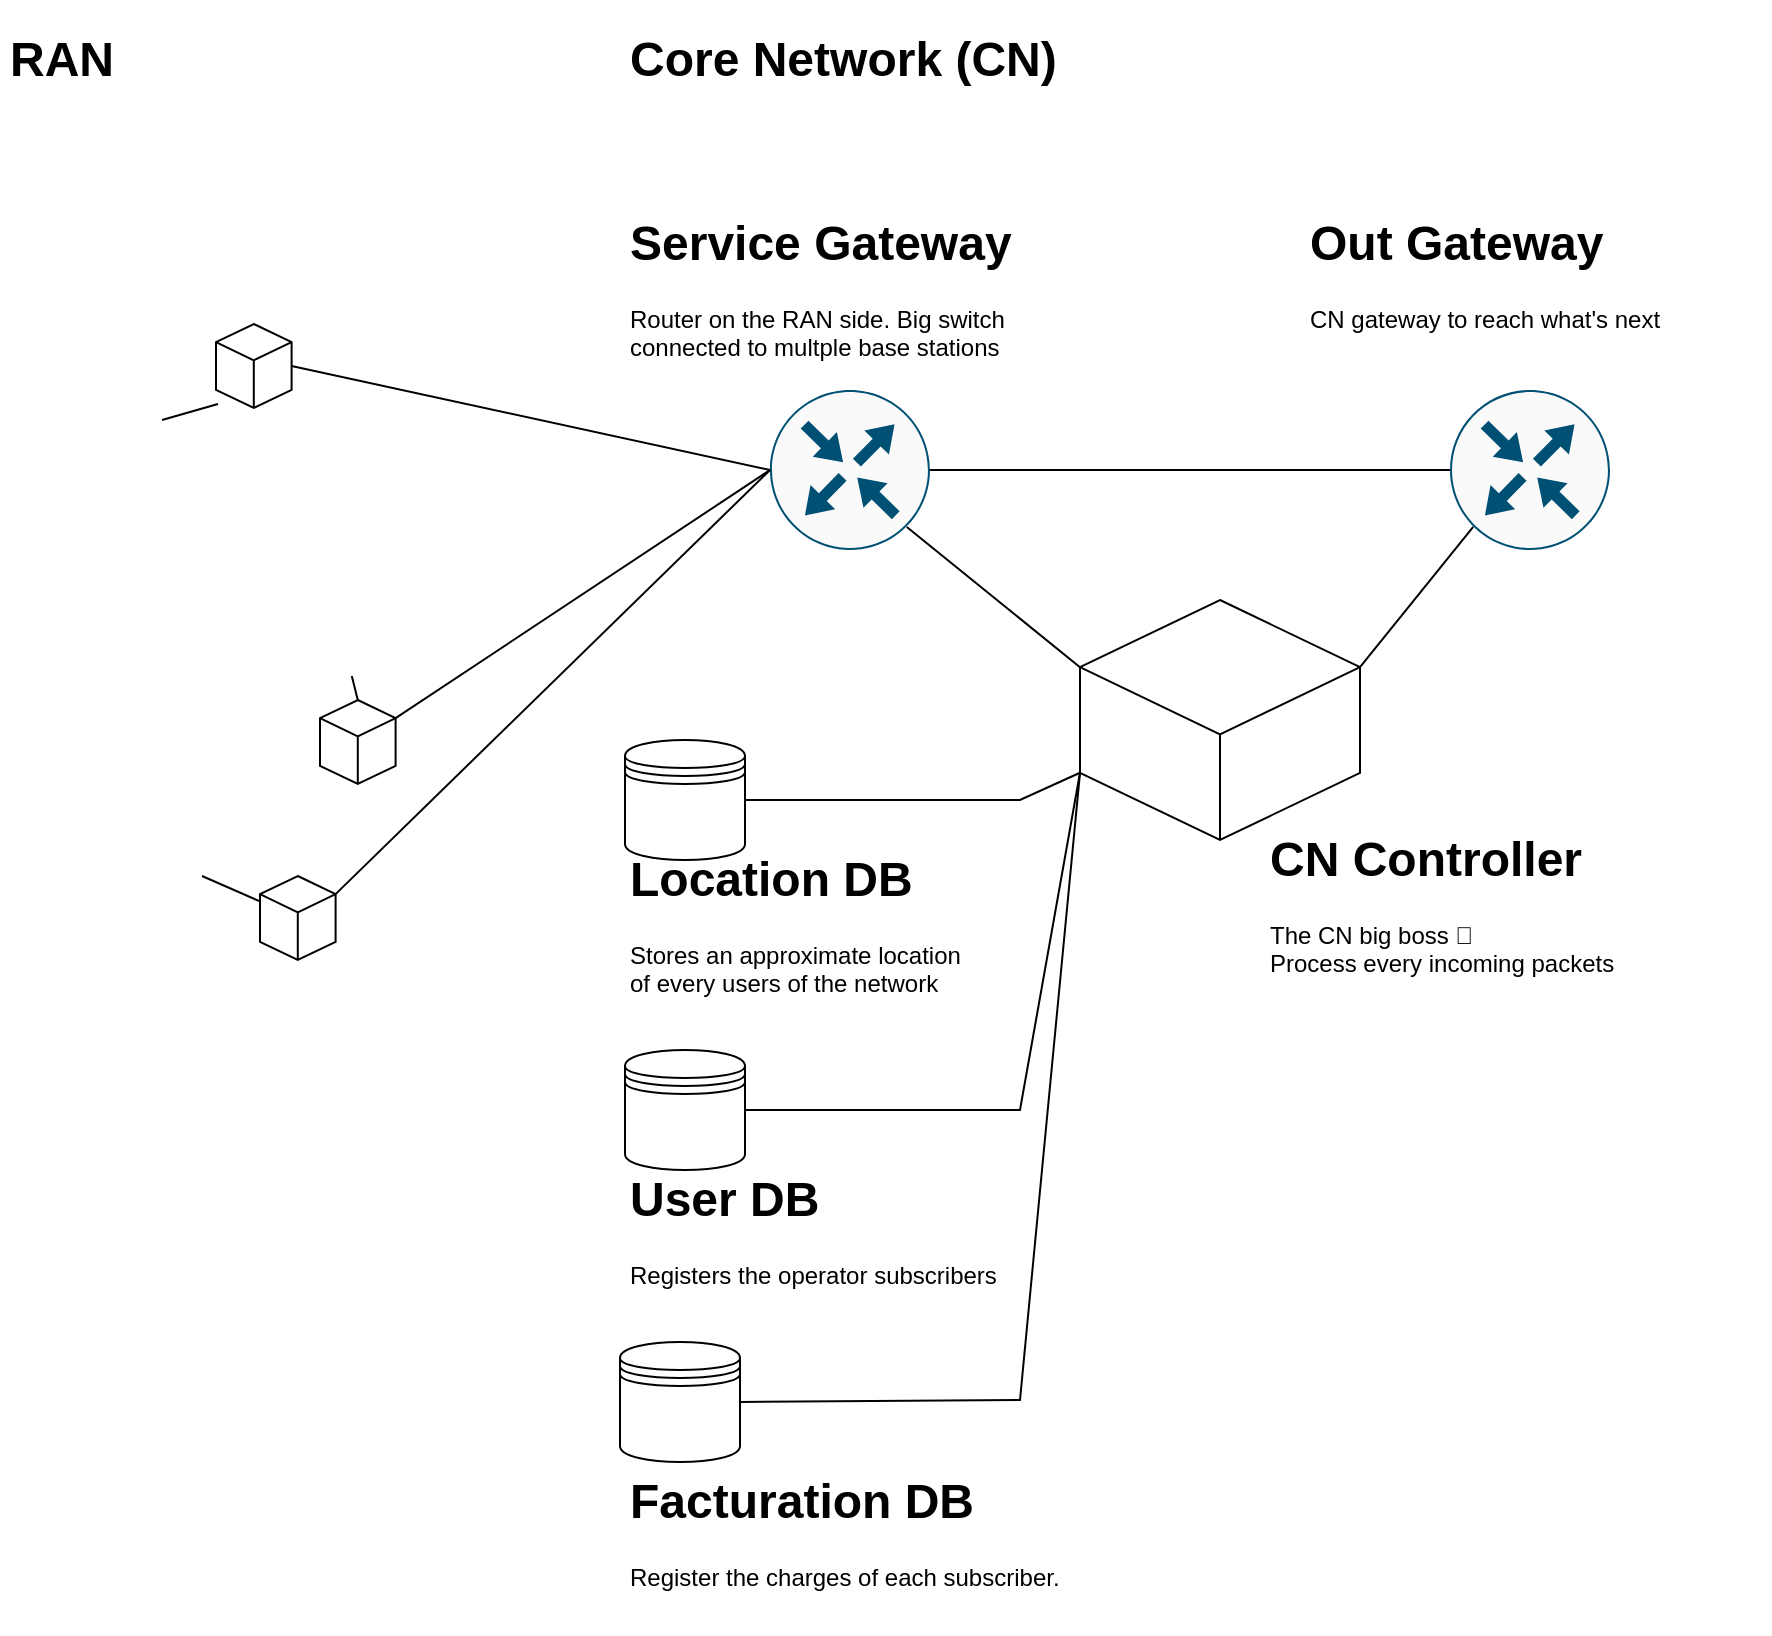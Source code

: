 <mxfile version="22.1.0" type="device">
  <diagram name="Page-1" id="7MVNyOXIBiSPE8nntl3P">
    <mxGraphModel dx="1434" dy="746" grid="1" gridSize="10" guides="1" tooltips="1" connect="1" arrows="1" fold="1" page="1" pageScale="1" pageWidth="827" pageHeight="1169" math="0" shadow="0">
      <root>
        <mxCell id="0" />
        <mxCell id="1" parent="0" />
        <mxCell id="dZ8-ul-q5iRv5-zgcZM_-1" value="&lt;h1&gt;RAN&lt;/h1&gt;" style="text;html=1;strokeColor=none;fillColor=none;spacing=5;spacingTop=-20;whiteSpace=wrap;overflow=hidden;rounded=0;" vertex="1" parent="1">
          <mxGeometry x="10" y="10" width="70" height="40" as="geometry" />
        </mxCell>
        <mxCell id="dZ8-ul-q5iRv5-zgcZM_-2" value="&lt;h1&gt;Core Network (CN)&lt;/h1&gt;" style="text;html=1;strokeColor=none;fillColor=none;spacing=5;spacingTop=-20;whiteSpace=wrap;overflow=hidden;rounded=0;" vertex="1" parent="1">
          <mxGeometry x="320" y="10" width="350" height="40" as="geometry" />
        </mxCell>
        <mxCell id="dZ8-ul-q5iRv5-zgcZM_-3" value="" style="shape=image;html=1;verticalAlign=top;verticalLabelPosition=bottom;labelBackgroundColor=#ffffff;imageAspect=0;aspect=fixed;image=https://cdn1.iconfinder.com/data/icons/iconoir-vol-1/24/antenna-128.png" vertex="1" parent="1">
          <mxGeometry x="10" y="102" width="108" height="108" as="geometry" />
        </mxCell>
        <mxCell id="dZ8-ul-q5iRv5-zgcZM_-4" value="" style="html=1;whiteSpace=wrap;shape=isoCube2;backgroundOutline=1;isoAngle=15;" vertex="1" parent="1">
          <mxGeometry x="118" y="162" width="37.8" height="42" as="geometry" />
        </mxCell>
        <mxCell id="dZ8-ul-q5iRv5-zgcZM_-5" value="" style="endArrow=none;html=1;rounded=0;entryX=0.026;entryY=0.952;entryDx=0;entryDy=0;entryPerimeter=0;exitX=0.75;exitY=1;exitDx=0;exitDy=0;" edge="1" parent="1" source="dZ8-ul-q5iRv5-zgcZM_-3" target="dZ8-ul-q5iRv5-zgcZM_-4">
          <mxGeometry width="50" height="50" relative="1" as="geometry">
            <mxPoint x="20" y="196" as="sourcePoint" />
            <mxPoint x="70" y="146" as="targetPoint" />
          </mxGeometry>
        </mxCell>
        <mxCell id="dZ8-ul-q5iRv5-zgcZM_-6" value="" style="sketch=0;points=[[0.5,0,0],[1,0.5,0],[0.5,1,0],[0,0.5,0],[0.145,0.145,0],[0.856,0.145,0],[0.855,0.856,0],[0.145,0.855,0]];verticalLabelPosition=bottom;html=1;verticalAlign=top;aspect=fixed;align=center;pointerEvents=1;shape=mxgraph.cisco19.rect;prIcon=router;fillColor=#FAFAFA;strokeColor=#005073;" vertex="1" parent="1">
          <mxGeometry x="395" y="195" width="80" height="80" as="geometry" />
        </mxCell>
        <mxCell id="dZ8-ul-q5iRv5-zgcZM_-7" value="&lt;h1&gt;Service Gateway&lt;/h1&gt;&lt;p&gt;Router on the RAN side. Big switch connected to multple base stations&lt;/p&gt;" style="text;html=1;strokeColor=none;fillColor=none;spacing=5;spacingTop=-20;whiteSpace=wrap;overflow=hidden;rounded=0;" vertex="1" parent="1">
          <mxGeometry x="320" y="102" width="235" height="120" as="geometry" />
        </mxCell>
        <mxCell id="dZ8-ul-q5iRv5-zgcZM_-8" value="" style="shape=image;html=1;verticalAlign=top;verticalLabelPosition=bottom;labelBackgroundColor=#ffffff;imageAspect=0;aspect=fixed;image=https://cdn1.iconfinder.com/data/icons/iconoir-vol-1/24/antenna-128.png" vertex="1" parent="1">
          <mxGeometry x="104.9" y="230" width="108" height="108" as="geometry" />
        </mxCell>
        <mxCell id="dZ8-ul-q5iRv5-zgcZM_-9" value="" style="html=1;whiteSpace=wrap;shape=isoCube2;backgroundOutline=1;isoAngle=15;" vertex="1" parent="1">
          <mxGeometry x="170" y="350" width="37.8" height="42" as="geometry" />
        </mxCell>
        <mxCell id="dZ8-ul-q5iRv5-zgcZM_-10" value="" style="endArrow=none;html=1;rounded=0;entryX=0.5;entryY=0;entryDx=0;entryDy=0;entryPerimeter=0;exitX=0.75;exitY=1;exitDx=0;exitDy=0;" edge="1" parent="1" source="dZ8-ul-q5iRv5-zgcZM_-8" target="dZ8-ul-q5iRv5-zgcZM_-9">
          <mxGeometry width="50" height="50" relative="1" as="geometry">
            <mxPoint x="150" y="334" as="sourcePoint" />
            <mxPoint x="200" y="284" as="targetPoint" />
          </mxGeometry>
        </mxCell>
        <mxCell id="dZ8-ul-q5iRv5-zgcZM_-11" value="" style="shape=image;html=1;verticalAlign=top;verticalLabelPosition=bottom;labelBackgroundColor=#ffffff;imageAspect=0;aspect=fixed;image=https://cdn1.iconfinder.com/data/icons/iconoir-vol-1/24/antenna-128.png" vertex="1" parent="1">
          <mxGeometry x="30" y="330" width="108" height="108" as="geometry" />
        </mxCell>
        <mxCell id="dZ8-ul-q5iRv5-zgcZM_-12" value="" style="html=1;whiteSpace=wrap;shape=isoCube2;backgroundOutline=1;isoAngle=15;" vertex="1" parent="1">
          <mxGeometry x="140" y="438" width="37.8" height="42" as="geometry" />
        </mxCell>
        <mxCell id="dZ8-ul-q5iRv5-zgcZM_-13" value="" style="endArrow=none;html=1;rounded=0;exitX=0.75;exitY=1;exitDx=0;exitDy=0;" edge="1" parent="1" source="dZ8-ul-q5iRv5-zgcZM_-11" target="dZ8-ul-q5iRv5-zgcZM_-12">
          <mxGeometry width="50" height="50" relative="1" as="geometry">
            <mxPoint x="40" y="424" as="sourcePoint" />
            <mxPoint x="90" y="374" as="targetPoint" />
          </mxGeometry>
        </mxCell>
        <mxCell id="dZ8-ul-q5iRv5-zgcZM_-17" value="" style="endArrow=none;html=1;rounded=0;entryX=1;entryY=0.5;entryDx=0;entryDy=0;entryPerimeter=0;exitX=0;exitY=0.5;exitDx=0;exitDy=0;exitPerimeter=0;" edge="1" parent="1" source="dZ8-ul-q5iRv5-zgcZM_-6" target="dZ8-ul-q5iRv5-zgcZM_-4">
          <mxGeometry width="50" height="50" relative="1" as="geometry">
            <mxPoint x="390" y="310" as="sourcePoint" />
            <mxPoint x="440" y="260" as="targetPoint" />
          </mxGeometry>
        </mxCell>
        <mxCell id="dZ8-ul-q5iRv5-zgcZM_-18" value="" style="endArrow=none;html=1;rounded=0;entryX=0;entryY=0;entryDx=37.8;entryDy=9.075;entryPerimeter=0;exitX=0;exitY=0.5;exitDx=0;exitDy=0;exitPerimeter=0;" edge="1" parent="1" source="dZ8-ul-q5iRv5-zgcZM_-6" target="dZ8-ul-q5iRv5-zgcZM_-9">
          <mxGeometry width="50" height="50" relative="1" as="geometry">
            <mxPoint x="390" y="230" as="sourcePoint" />
            <mxPoint x="166" y="193" as="targetPoint" />
          </mxGeometry>
        </mxCell>
        <mxCell id="dZ8-ul-q5iRv5-zgcZM_-19" value="" style="endArrow=none;html=1;rounded=0;entryX=0;entryY=0;entryDx=37.8;entryDy=9.075;entryPerimeter=0;exitX=0;exitY=0.5;exitDx=0;exitDy=0;exitPerimeter=0;" edge="1" parent="1" source="dZ8-ul-q5iRv5-zgcZM_-6" target="dZ8-ul-q5iRv5-zgcZM_-12">
          <mxGeometry width="50" height="50" relative="1" as="geometry">
            <mxPoint x="533" y="516" as="sourcePoint" />
            <mxPoint x="295" y="470" as="targetPoint" />
          </mxGeometry>
        </mxCell>
        <mxCell id="dZ8-ul-q5iRv5-zgcZM_-20" value="" style="sketch=0;points=[[0.5,0,0],[1,0.5,0],[0.5,1,0],[0,0.5,0],[0.145,0.145,0],[0.856,0.145,0],[0.855,0.856,0],[0.145,0.855,0]];verticalLabelPosition=bottom;html=1;verticalAlign=top;aspect=fixed;align=center;pointerEvents=1;shape=mxgraph.cisco19.rect;prIcon=router;fillColor=#FAFAFA;strokeColor=#005073;" vertex="1" parent="1">
          <mxGeometry x="735" y="195" width="80" height="80" as="geometry" />
        </mxCell>
        <mxCell id="dZ8-ul-q5iRv5-zgcZM_-21" value="&lt;h1&gt;Out Gateway&lt;/h1&gt;&lt;p&gt;CN gateway to reach what&#39;s next&lt;/p&gt;" style="text;html=1;strokeColor=none;fillColor=none;spacing=5;spacingTop=-20;whiteSpace=wrap;overflow=hidden;rounded=0;" vertex="1" parent="1">
          <mxGeometry x="660" y="102" width="235" height="120" as="geometry" />
        </mxCell>
        <mxCell id="dZ8-ul-q5iRv5-zgcZM_-23" value="" style="endArrow=none;html=1;rounded=0;exitX=0;exitY=0.5;exitDx=0;exitDy=0;exitPerimeter=0;entryX=1;entryY=0.5;entryDx=0;entryDy=0;entryPerimeter=0;" edge="1" parent="1" source="dZ8-ul-q5iRv5-zgcZM_-20" target="dZ8-ul-q5iRv5-zgcZM_-6">
          <mxGeometry width="50" height="50" relative="1" as="geometry">
            <mxPoint x="390" y="310" as="sourcePoint" />
            <mxPoint x="440" y="260" as="targetPoint" />
          </mxGeometry>
        </mxCell>
        <mxCell id="dZ8-ul-q5iRv5-zgcZM_-24" value="" style="html=1;whiteSpace=wrap;shape=isoCube2;backgroundOutline=1;isoAngle=15;" vertex="1" parent="1">
          <mxGeometry x="550" y="300" width="140" height="120" as="geometry" />
        </mxCell>
        <mxCell id="dZ8-ul-q5iRv5-zgcZM_-25" value="" style="endArrow=none;html=1;rounded=0;exitX=0;exitY=0;exitDx=0;exitDy=33.611;exitPerimeter=0;entryX=0.855;entryY=0.856;entryDx=0;entryDy=0;entryPerimeter=0;" edge="1" parent="1" source="dZ8-ul-q5iRv5-zgcZM_-24" target="dZ8-ul-q5iRv5-zgcZM_-6">
          <mxGeometry width="50" height="50" relative="1" as="geometry">
            <mxPoint x="970" y="458.5" as="sourcePoint" />
            <mxPoint x="710" y="458.5" as="targetPoint" />
          </mxGeometry>
        </mxCell>
        <mxCell id="dZ8-ul-q5iRv5-zgcZM_-26" value="" style="endArrow=none;html=1;rounded=0;entryX=0.145;entryY=0.855;entryDx=0;entryDy=0;entryPerimeter=0;exitX=0;exitY=0;exitDx=140;exitDy=33.611;exitPerimeter=0;" edge="1" parent="1" source="dZ8-ul-q5iRv5-zgcZM_-24" target="dZ8-ul-q5iRv5-zgcZM_-20">
          <mxGeometry width="50" height="50" relative="1" as="geometry">
            <mxPoint x="390" y="410" as="sourcePoint" />
            <mxPoint x="440" y="360" as="targetPoint" />
          </mxGeometry>
        </mxCell>
        <mxCell id="dZ8-ul-q5iRv5-zgcZM_-27" value="&lt;h1&gt;CN Controller&lt;/h1&gt;&lt;p&gt;The CN big boss&amp;nbsp;👑&lt;br&gt;Process every incoming packets&lt;/p&gt;" style="text;html=1;strokeColor=none;fillColor=none;spacing=5;spacingTop=-20;whiteSpace=wrap;overflow=hidden;rounded=0;" vertex="1" parent="1">
          <mxGeometry x="640" y="410" width="235" height="120" as="geometry" />
        </mxCell>
        <mxCell id="dZ8-ul-q5iRv5-zgcZM_-28" value="" style="shape=datastore;whiteSpace=wrap;html=1;" vertex="1" parent="1">
          <mxGeometry x="322.5" y="370" width="60" height="60" as="geometry" />
        </mxCell>
        <mxCell id="dZ8-ul-q5iRv5-zgcZM_-29" value="" style="shape=datastore;whiteSpace=wrap;html=1;" vertex="1" parent="1">
          <mxGeometry x="322.5" y="525" width="60" height="60" as="geometry" />
        </mxCell>
        <mxCell id="dZ8-ul-q5iRv5-zgcZM_-30" value="" style="shape=datastore;whiteSpace=wrap;html=1;" vertex="1" parent="1">
          <mxGeometry x="320" y="671" width="60" height="60" as="geometry" />
        </mxCell>
        <mxCell id="dZ8-ul-q5iRv5-zgcZM_-31" value="" style="endArrow=none;html=1;rounded=0;entryX=0;entryY=0;entryDx=0;entryDy=86.389;entryPerimeter=0;exitX=1;exitY=0.5;exitDx=0;exitDy=0;" edge="1" parent="1" source="dZ8-ul-q5iRv5-zgcZM_-28" target="dZ8-ul-q5iRv5-zgcZM_-24">
          <mxGeometry width="50" height="50" relative="1" as="geometry">
            <mxPoint x="390" y="510" as="sourcePoint" />
            <mxPoint x="440" y="460" as="targetPoint" />
            <Array as="points">
              <mxPoint x="520" y="400" />
            </Array>
          </mxGeometry>
        </mxCell>
        <mxCell id="dZ8-ul-q5iRv5-zgcZM_-32" value="" style="endArrow=none;html=1;rounded=0;entryX=0;entryY=0;entryDx=0;entryDy=86.389;entryPerimeter=0;exitX=1;exitY=0.5;exitDx=0;exitDy=0;" edge="1" parent="1" source="dZ8-ul-q5iRv5-zgcZM_-29" target="dZ8-ul-q5iRv5-zgcZM_-24">
          <mxGeometry width="50" height="50" relative="1" as="geometry">
            <mxPoint x="390" y="510" as="sourcePoint" />
            <mxPoint x="440" y="460" as="targetPoint" />
            <Array as="points">
              <mxPoint x="520" y="555" />
            </Array>
          </mxGeometry>
        </mxCell>
        <mxCell id="dZ8-ul-q5iRv5-zgcZM_-33" value="" style="endArrow=none;html=1;rounded=0;entryX=0;entryY=0;entryDx=0;entryDy=86.389;entryPerimeter=0;exitX=1;exitY=0.5;exitDx=0;exitDy=0;" edge="1" parent="1" source="dZ8-ul-q5iRv5-zgcZM_-30" target="dZ8-ul-q5iRv5-zgcZM_-24">
          <mxGeometry width="50" height="50" relative="1" as="geometry">
            <mxPoint x="390" y="410" as="sourcePoint" />
            <mxPoint x="440" y="360" as="targetPoint" />
            <Array as="points">
              <mxPoint x="520" y="700" />
            </Array>
          </mxGeometry>
        </mxCell>
        <mxCell id="dZ8-ul-q5iRv5-zgcZM_-34" value="&lt;h1&gt;Location DB&lt;/h1&gt;&lt;p&gt;Stores an approximate location of every users of the network&lt;br&gt;&lt;/p&gt;" style="text;html=1;strokeColor=none;fillColor=none;spacing=5;spacingTop=-20;whiteSpace=wrap;overflow=hidden;rounded=0;" vertex="1" parent="1">
          <mxGeometry x="320" y="420" width="180" height="86" as="geometry" />
        </mxCell>
        <mxCell id="dZ8-ul-q5iRv5-zgcZM_-35" value="&lt;h1&gt;User DB&lt;/h1&gt;&lt;p&gt;Registers the operator subscribers&lt;br&gt;&lt;/p&gt;" style="text;html=1;strokeColor=none;fillColor=none;spacing=5;spacingTop=-20;whiteSpace=wrap;overflow=hidden;rounded=0;" vertex="1" parent="1">
          <mxGeometry x="320" y="580" width="205" height="86" as="geometry" />
        </mxCell>
        <mxCell id="dZ8-ul-q5iRv5-zgcZM_-36" value="&lt;h1&gt;Facturation DB&lt;/h1&gt;&lt;p&gt;Register the charges of each subscriber.&lt;br&gt;&lt;/p&gt;" style="text;html=1;strokeColor=none;fillColor=none;spacing=5;spacingTop=-20;whiteSpace=wrap;overflow=hidden;rounded=0;" vertex="1" parent="1">
          <mxGeometry x="320" y="731" width="230" height="86" as="geometry" />
        </mxCell>
      </root>
    </mxGraphModel>
  </diagram>
</mxfile>

